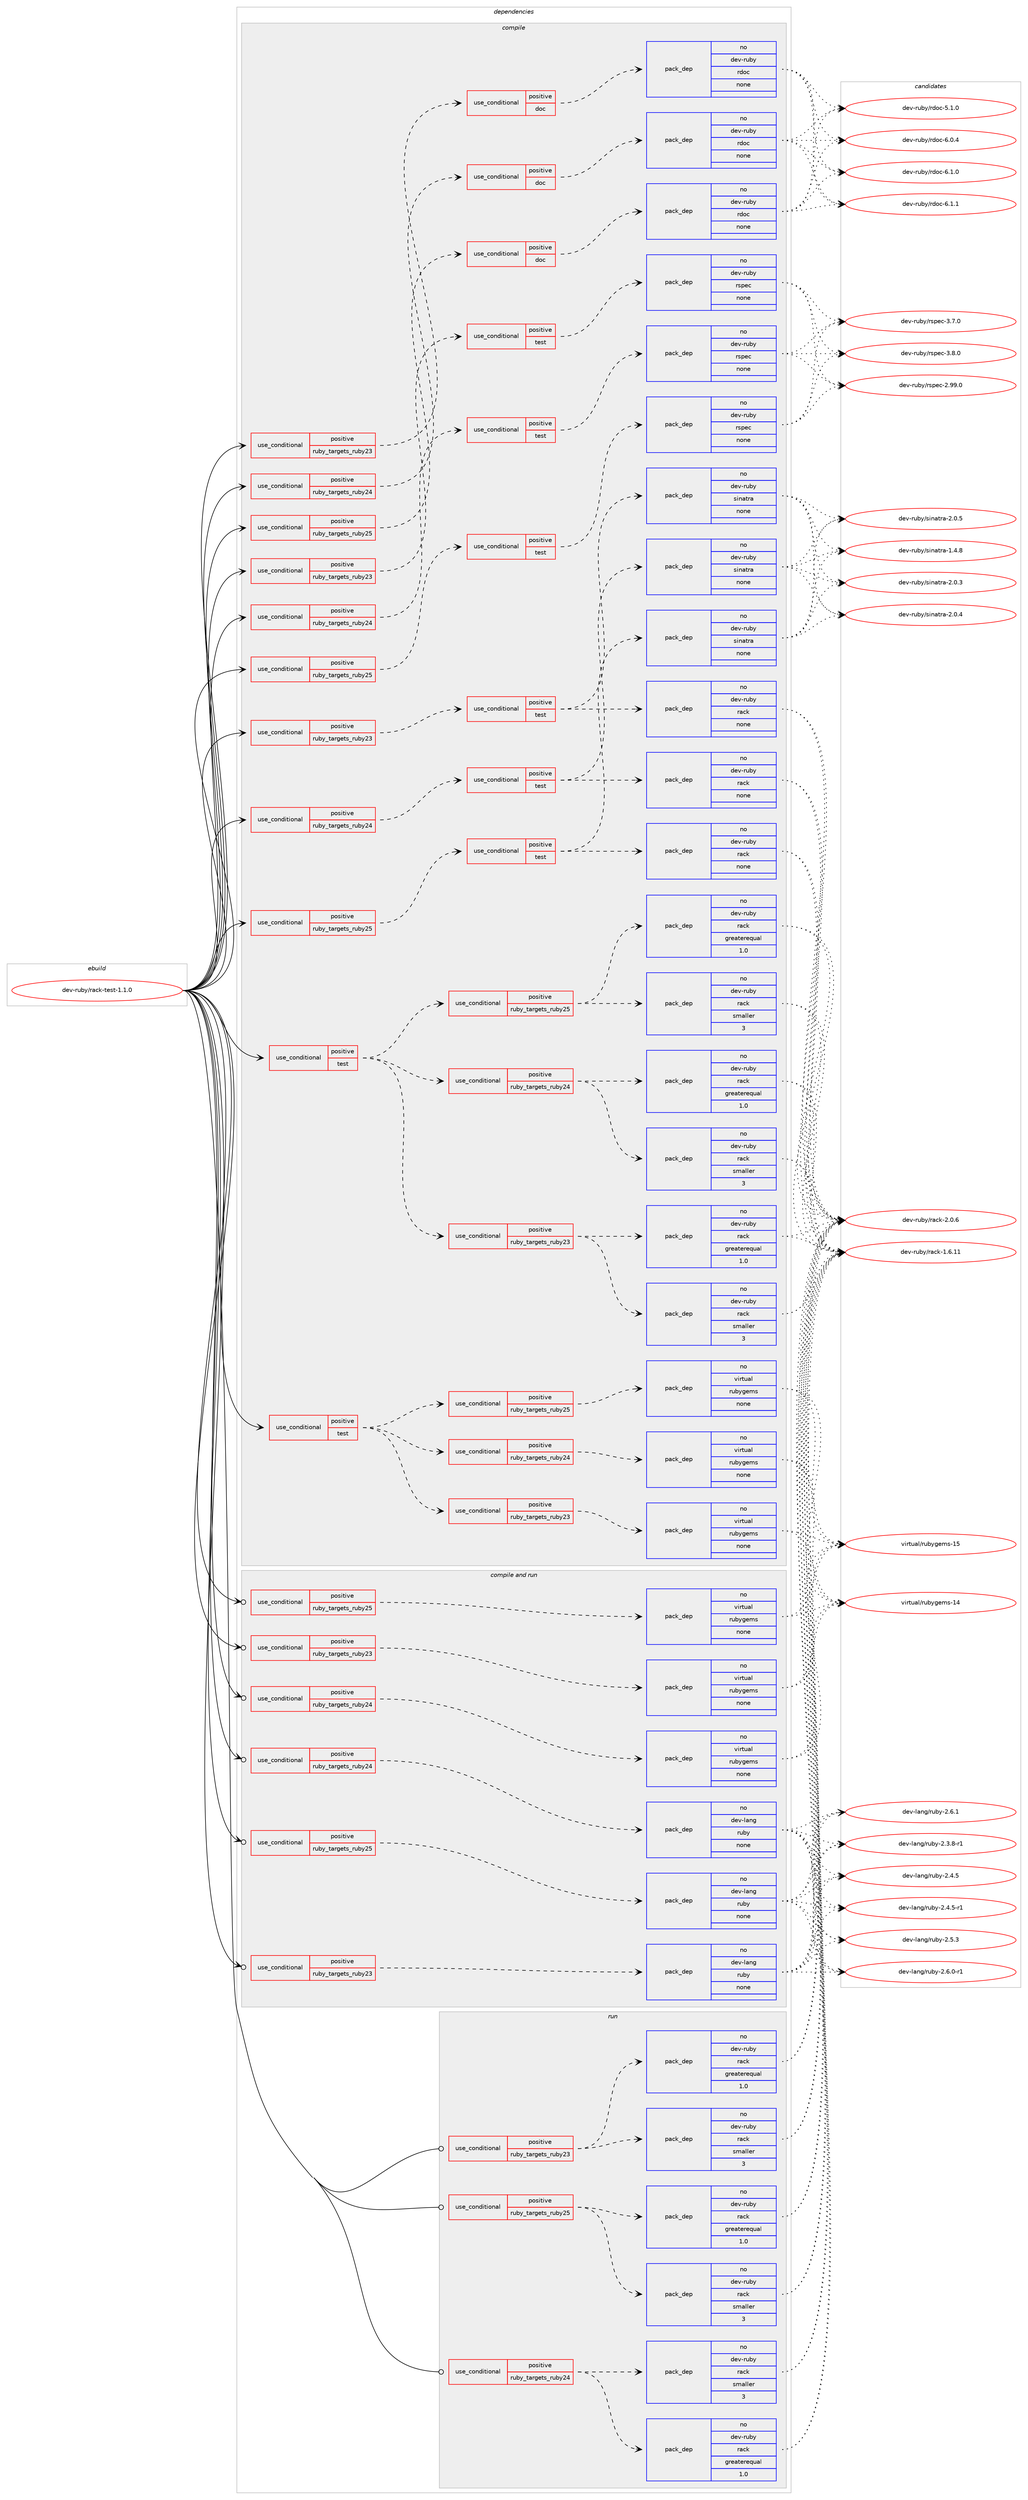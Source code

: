 digraph prolog {

# *************
# Graph options
# *************

newrank=true;
concentrate=true;
compound=true;
graph [rankdir=LR,fontname=Helvetica,fontsize=10,ranksep=1.5];#, ranksep=2.5, nodesep=0.2];
edge  [arrowhead=vee];
node  [fontname=Helvetica,fontsize=10];

# **********
# The ebuild
# **********

subgraph cluster_leftcol {
color=gray;
rank=same;
label=<<i>ebuild</i>>;
id [label="dev-ruby/rack-test-1.1.0", color=red, width=4, href="../dev-ruby/rack-test-1.1.0.svg"];
}

# ****************
# The dependencies
# ****************

subgraph cluster_midcol {
color=gray;
label=<<i>dependencies</i>>;
subgraph cluster_compile {
fillcolor="#eeeeee";
style=filled;
label=<<i>compile</i>>;
subgraph cond410913 {
dependency1514373 [label=<<TABLE BORDER="0" CELLBORDER="1" CELLSPACING="0" CELLPADDING="4"><TR><TD ROWSPAN="3" CELLPADDING="10">use_conditional</TD></TR><TR><TD>positive</TD></TR><TR><TD>ruby_targets_ruby23</TD></TR></TABLE>>, shape=none, color=red];
subgraph cond410914 {
dependency1514374 [label=<<TABLE BORDER="0" CELLBORDER="1" CELLSPACING="0" CELLPADDING="4"><TR><TD ROWSPAN="3" CELLPADDING="10">use_conditional</TD></TR><TR><TD>positive</TD></TR><TR><TD>doc</TD></TR></TABLE>>, shape=none, color=red];
subgraph pack1079954 {
dependency1514375 [label=<<TABLE BORDER="0" CELLBORDER="1" CELLSPACING="0" CELLPADDING="4" WIDTH="220"><TR><TD ROWSPAN="6" CELLPADDING="30">pack_dep</TD></TR><TR><TD WIDTH="110">no</TD></TR><TR><TD>dev-ruby</TD></TR><TR><TD>rdoc</TD></TR><TR><TD>none</TD></TR><TR><TD></TD></TR></TABLE>>, shape=none, color=blue];
}
dependency1514374:e -> dependency1514375:w [weight=20,style="dashed",arrowhead="vee"];
}
dependency1514373:e -> dependency1514374:w [weight=20,style="dashed",arrowhead="vee"];
}
id:e -> dependency1514373:w [weight=20,style="solid",arrowhead="vee"];
subgraph cond410915 {
dependency1514376 [label=<<TABLE BORDER="0" CELLBORDER="1" CELLSPACING="0" CELLPADDING="4"><TR><TD ROWSPAN="3" CELLPADDING="10">use_conditional</TD></TR><TR><TD>positive</TD></TR><TR><TD>ruby_targets_ruby23</TD></TR></TABLE>>, shape=none, color=red];
subgraph cond410916 {
dependency1514377 [label=<<TABLE BORDER="0" CELLBORDER="1" CELLSPACING="0" CELLPADDING="4"><TR><TD ROWSPAN="3" CELLPADDING="10">use_conditional</TD></TR><TR><TD>positive</TD></TR><TR><TD>test</TD></TR></TABLE>>, shape=none, color=red];
subgraph pack1079955 {
dependency1514378 [label=<<TABLE BORDER="0" CELLBORDER="1" CELLSPACING="0" CELLPADDING="4" WIDTH="220"><TR><TD ROWSPAN="6" CELLPADDING="30">pack_dep</TD></TR><TR><TD WIDTH="110">no</TD></TR><TR><TD>dev-ruby</TD></TR><TR><TD>rspec</TD></TR><TR><TD>none</TD></TR><TR><TD></TD></TR></TABLE>>, shape=none, color=blue];
}
dependency1514377:e -> dependency1514378:w [weight=20,style="dashed",arrowhead="vee"];
}
dependency1514376:e -> dependency1514377:w [weight=20,style="dashed",arrowhead="vee"];
}
id:e -> dependency1514376:w [weight=20,style="solid",arrowhead="vee"];
subgraph cond410917 {
dependency1514379 [label=<<TABLE BORDER="0" CELLBORDER="1" CELLSPACING="0" CELLPADDING="4"><TR><TD ROWSPAN="3" CELLPADDING="10">use_conditional</TD></TR><TR><TD>positive</TD></TR><TR><TD>ruby_targets_ruby23</TD></TR></TABLE>>, shape=none, color=red];
subgraph cond410918 {
dependency1514380 [label=<<TABLE BORDER="0" CELLBORDER="1" CELLSPACING="0" CELLPADDING="4"><TR><TD ROWSPAN="3" CELLPADDING="10">use_conditional</TD></TR><TR><TD>positive</TD></TR><TR><TD>test</TD></TR></TABLE>>, shape=none, color=red];
subgraph pack1079956 {
dependency1514381 [label=<<TABLE BORDER="0" CELLBORDER="1" CELLSPACING="0" CELLPADDING="4" WIDTH="220"><TR><TD ROWSPAN="6" CELLPADDING="30">pack_dep</TD></TR><TR><TD WIDTH="110">no</TD></TR><TR><TD>dev-ruby</TD></TR><TR><TD>sinatra</TD></TR><TR><TD>none</TD></TR><TR><TD></TD></TR></TABLE>>, shape=none, color=blue];
}
dependency1514380:e -> dependency1514381:w [weight=20,style="dashed",arrowhead="vee"];
subgraph pack1079957 {
dependency1514382 [label=<<TABLE BORDER="0" CELLBORDER="1" CELLSPACING="0" CELLPADDING="4" WIDTH="220"><TR><TD ROWSPAN="6" CELLPADDING="30">pack_dep</TD></TR><TR><TD WIDTH="110">no</TD></TR><TR><TD>dev-ruby</TD></TR><TR><TD>rack</TD></TR><TR><TD>none</TD></TR><TR><TD></TD></TR></TABLE>>, shape=none, color=blue];
}
dependency1514380:e -> dependency1514382:w [weight=20,style="dashed",arrowhead="vee"];
}
dependency1514379:e -> dependency1514380:w [weight=20,style="dashed",arrowhead="vee"];
}
id:e -> dependency1514379:w [weight=20,style="solid",arrowhead="vee"];
subgraph cond410919 {
dependency1514383 [label=<<TABLE BORDER="0" CELLBORDER="1" CELLSPACING="0" CELLPADDING="4"><TR><TD ROWSPAN="3" CELLPADDING="10">use_conditional</TD></TR><TR><TD>positive</TD></TR><TR><TD>ruby_targets_ruby24</TD></TR></TABLE>>, shape=none, color=red];
subgraph cond410920 {
dependency1514384 [label=<<TABLE BORDER="0" CELLBORDER="1" CELLSPACING="0" CELLPADDING="4"><TR><TD ROWSPAN="3" CELLPADDING="10">use_conditional</TD></TR><TR><TD>positive</TD></TR><TR><TD>doc</TD></TR></TABLE>>, shape=none, color=red];
subgraph pack1079958 {
dependency1514385 [label=<<TABLE BORDER="0" CELLBORDER="1" CELLSPACING="0" CELLPADDING="4" WIDTH="220"><TR><TD ROWSPAN="6" CELLPADDING="30">pack_dep</TD></TR><TR><TD WIDTH="110">no</TD></TR><TR><TD>dev-ruby</TD></TR><TR><TD>rdoc</TD></TR><TR><TD>none</TD></TR><TR><TD></TD></TR></TABLE>>, shape=none, color=blue];
}
dependency1514384:e -> dependency1514385:w [weight=20,style="dashed",arrowhead="vee"];
}
dependency1514383:e -> dependency1514384:w [weight=20,style="dashed",arrowhead="vee"];
}
id:e -> dependency1514383:w [weight=20,style="solid",arrowhead="vee"];
subgraph cond410921 {
dependency1514386 [label=<<TABLE BORDER="0" CELLBORDER="1" CELLSPACING="0" CELLPADDING="4"><TR><TD ROWSPAN="3" CELLPADDING="10">use_conditional</TD></TR><TR><TD>positive</TD></TR><TR><TD>ruby_targets_ruby24</TD></TR></TABLE>>, shape=none, color=red];
subgraph cond410922 {
dependency1514387 [label=<<TABLE BORDER="0" CELLBORDER="1" CELLSPACING="0" CELLPADDING="4"><TR><TD ROWSPAN="3" CELLPADDING="10">use_conditional</TD></TR><TR><TD>positive</TD></TR><TR><TD>test</TD></TR></TABLE>>, shape=none, color=red];
subgraph pack1079959 {
dependency1514388 [label=<<TABLE BORDER="0" CELLBORDER="1" CELLSPACING="0" CELLPADDING="4" WIDTH="220"><TR><TD ROWSPAN="6" CELLPADDING="30">pack_dep</TD></TR><TR><TD WIDTH="110">no</TD></TR><TR><TD>dev-ruby</TD></TR><TR><TD>rspec</TD></TR><TR><TD>none</TD></TR><TR><TD></TD></TR></TABLE>>, shape=none, color=blue];
}
dependency1514387:e -> dependency1514388:w [weight=20,style="dashed",arrowhead="vee"];
}
dependency1514386:e -> dependency1514387:w [weight=20,style="dashed",arrowhead="vee"];
}
id:e -> dependency1514386:w [weight=20,style="solid",arrowhead="vee"];
subgraph cond410923 {
dependency1514389 [label=<<TABLE BORDER="0" CELLBORDER="1" CELLSPACING="0" CELLPADDING="4"><TR><TD ROWSPAN="3" CELLPADDING="10">use_conditional</TD></TR><TR><TD>positive</TD></TR><TR><TD>ruby_targets_ruby24</TD></TR></TABLE>>, shape=none, color=red];
subgraph cond410924 {
dependency1514390 [label=<<TABLE BORDER="0" CELLBORDER="1" CELLSPACING="0" CELLPADDING="4"><TR><TD ROWSPAN="3" CELLPADDING="10">use_conditional</TD></TR><TR><TD>positive</TD></TR><TR><TD>test</TD></TR></TABLE>>, shape=none, color=red];
subgraph pack1079960 {
dependency1514391 [label=<<TABLE BORDER="0" CELLBORDER="1" CELLSPACING="0" CELLPADDING="4" WIDTH="220"><TR><TD ROWSPAN="6" CELLPADDING="30">pack_dep</TD></TR><TR><TD WIDTH="110">no</TD></TR><TR><TD>dev-ruby</TD></TR><TR><TD>sinatra</TD></TR><TR><TD>none</TD></TR><TR><TD></TD></TR></TABLE>>, shape=none, color=blue];
}
dependency1514390:e -> dependency1514391:w [weight=20,style="dashed",arrowhead="vee"];
subgraph pack1079961 {
dependency1514392 [label=<<TABLE BORDER="0" CELLBORDER="1" CELLSPACING="0" CELLPADDING="4" WIDTH="220"><TR><TD ROWSPAN="6" CELLPADDING="30">pack_dep</TD></TR><TR><TD WIDTH="110">no</TD></TR><TR><TD>dev-ruby</TD></TR><TR><TD>rack</TD></TR><TR><TD>none</TD></TR><TR><TD></TD></TR></TABLE>>, shape=none, color=blue];
}
dependency1514390:e -> dependency1514392:w [weight=20,style="dashed",arrowhead="vee"];
}
dependency1514389:e -> dependency1514390:w [weight=20,style="dashed",arrowhead="vee"];
}
id:e -> dependency1514389:w [weight=20,style="solid",arrowhead="vee"];
subgraph cond410925 {
dependency1514393 [label=<<TABLE BORDER="0" CELLBORDER="1" CELLSPACING="0" CELLPADDING="4"><TR><TD ROWSPAN="3" CELLPADDING="10">use_conditional</TD></TR><TR><TD>positive</TD></TR><TR><TD>ruby_targets_ruby25</TD></TR></TABLE>>, shape=none, color=red];
subgraph cond410926 {
dependency1514394 [label=<<TABLE BORDER="0" CELLBORDER="1" CELLSPACING="0" CELLPADDING="4"><TR><TD ROWSPAN="3" CELLPADDING="10">use_conditional</TD></TR><TR><TD>positive</TD></TR><TR><TD>doc</TD></TR></TABLE>>, shape=none, color=red];
subgraph pack1079962 {
dependency1514395 [label=<<TABLE BORDER="0" CELLBORDER="1" CELLSPACING="0" CELLPADDING="4" WIDTH="220"><TR><TD ROWSPAN="6" CELLPADDING="30">pack_dep</TD></TR><TR><TD WIDTH="110">no</TD></TR><TR><TD>dev-ruby</TD></TR><TR><TD>rdoc</TD></TR><TR><TD>none</TD></TR><TR><TD></TD></TR></TABLE>>, shape=none, color=blue];
}
dependency1514394:e -> dependency1514395:w [weight=20,style="dashed",arrowhead="vee"];
}
dependency1514393:e -> dependency1514394:w [weight=20,style="dashed",arrowhead="vee"];
}
id:e -> dependency1514393:w [weight=20,style="solid",arrowhead="vee"];
subgraph cond410927 {
dependency1514396 [label=<<TABLE BORDER="0" CELLBORDER="1" CELLSPACING="0" CELLPADDING="4"><TR><TD ROWSPAN="3" CELLPADDING="10">use_conditional</TD></TR><TR><TD>positive</TD></TR><TR><TD>ruby_targets_ruby25</TD></TR></TABLE>>, shape=none, color=red];
subgraph cond410928 {
dependency1514397 [label=<<TABLE BORDER="0" CELLBORDER="1" CELLSPACING="0" CELLPADDING="4"><TR><TD ROWSPAN="3" CELLPADDING="10">use_conditional</TD></TR><TR><TD>positive</TD></TR><TR><TD>test</TD></TR></TABLE>>, shape=none, color=red];
subgraph pack1079963 {
dependency1514398 [label=<<TABLE BORDER="0" CELLBORDER="1" CELLSPACING="0" CELLPADDING="4" WIDTH="220"><TR><TD ROWSPAN="6" CELLPADDING="30">pack_dep</TD></TR><TR><TD WIDTH="110">no</TD></TR><TR><TD>dev-ruby</TD></TR><TR><TD>rspec</TD></TR><TR><TD>none</TD></TR><TR><TD></TD></TR></TABLE>>, shape=none, color=blue];
}
dependency1514397:e -> dependency1514398:w [weight=20,style="dashed",arrowhead="vee"];
}
dependency1514396:e -> dependency1514397:w [weight=20,style="dashed",arrowhead="vee"];
}
id:e -> dependency1514396:w [weight=20,style="solid",arrowhead="vee"];
subgraph cond410929 {
dependency1514399 [label=<<TABLE BORDER="0" CELLBORDER="1" CELLSPACING="0" CELLPADDING="4"><TR><TD ROWSPAN="3" CELLPADDING="10">use_conditional</TD></TR><TR><TD>positive</TD></TR><TR><TD>ruby_targets_ruby25</TD></TR></TABLE>>, shape=none, color=red];
subgraph cond410930 {
dependency1514400 [label=<<TABLE BORDER="0" CELLBORDER="1" CELLSPACING="0" CELLPADDING="4"><TR><TD ROWSPAN="3" CELLPADDING="10">use_conditional</TD></TR><TR><TD>positive</TD></TR><TR><TD>test</TD></TR></TABLE>>, shape=none, color=red];
subgraph pack1079964 {
dependency1514401 [label=<<TABLE BORDER="0" CELLBORDER="1" CELLSPACING="0" CELLPADDING="4" WIDTH="220"><TR><TD ROWSPAN="6" CELLPADDING="30">pack_dep</TD></TR><TR><TD WIDTH="110">no</TD></TR><TR><TD>dev-ruby</TD></TR><TR><TD>sinatra</TD></TR><TR><TD>none</TD></TR><TR><TD></TD></TR></TABLE>>, shape=none, color=blue];
}
dependency1514400:e -> dependency1514401:w [weight=20,style="dashed",arrowhead="vee"];
subgraph pack1079965 {
dependency1514402 [label=<<TABLE BORDER="0" CELLBORDER="1" CELLSPACING="0" CELLPADDING="4" WIDTH="220"><TR><TD ROWSPAN="6" CELLPADDING="30">pack_dep</TD></TR><TR><TD WIDTH="110">no</TD></TR><TR><TD>dev-ruby</TD></TR><TR><TD>rack</TD></TR><TR><TD>none</TD></TR><TR><TD></TD></TR></TABLE>>, shape=none, color=blue];
}
dependency1514400:e -> dependency1514402:w [weight=20,style="dashed",arrowhead="vee"];
}
dependency1514399:e -> dependency1514400:w [weight=20,style="dashed",arrowhead="vee"];
}
id:e -> dependency1514399:w [weight=20,style="solid",arrowhead="vee"];
subgraph cond410931 {
dependency1514403 [label=<<TABLE BORDER="0" CELLBORDER="1" CELLSPACING="0" CELLPADDING="4"><TR><TD ROWSPAN="3" CELLPADDING="10">use_conditional</TD></TR><TR><TD>positive</TD></TR><TR><TD>test</TD></TR></TABLE>>, shape=none, color=red];
subgraph cond410932 {
dependency1514404 [label=<<TABLE BORDER="0" CELLBORDER="1" CELLSPACING="0" CELLPADDING="4"><TR><TD ROWSPAN="3" CELLPADDING="10">use_conditional</TD></TR><TR><TD>positive</TD></TR><TR><TD>ruby_targets_ruby23</TD></TR></TABLE>>, shape=none, color=red];
subgraph pack1079966 {
dependency1514405 [label=<<TABLE BORDER="0" CELLBORDER="1" CELLSPACING="0" CELLPADDING="4" WIDTH="220"><TR><TD ROWSPAN="6" CELLPADDING="30">pack_dep</TD></TR><TR><TD WIDTH="110">no</TD></TR><TR><TD>dev-ruby</TD></TR><TR><TD>rack</TD></TR><TR><TD>greaterequal</TD></TR><TR><TD>1.0</TD></TR></TABLE>>, shape=none, color=blue];
}
dependency1514404:e -> dependency1514405:w [weight=20,style="dashed",arrowhead="vee"];
subgraph pack1079967 {
dependency1514406 [label=<<TABLE BORDER="0" CELLBORDER="1" CELLSPACING="0" CELLPADDING="4" WIDTH="220"><TR><TD ROWSPAN="6" CELLPADDING="30">pack_dep</TD></TR><TR><TD WIDTH="110">no</TD></TR><TR><TD>dev-ruby</TD></TR><TR><TD>rack</TD></TR><TR><TD>smaller</TD></TR><TR><TD>3</TD></TR></TABLE>>, shape=none, color=blue];
}
dependency1514404:e -> dependency1514406:w [weight=20,style="dashed",arrowhead="vee"];
}
dependency1514403:e -> dependency1514404:w [weight=20,style="dashed",arrowhead="vee"];
subgraph cond410933 {
dependency1514407 [label=<<TABLE BORDER="0" CELLBORDER="1" CELLSPACING="0" CELLPADDING="4"><TR><TD ROWSPAN="3" CELLPADDING="10">use_conditional</TD></TR><TR><TD>positive</TD></TR><TR><TD>ruby_targets_ruby24</TD></TR></TABLE>>, shape=none, color=red];
subgraph pack1079968 {
dependency1514408 [label=<<TABLE BORDER="0" CELLBORDER="1" CELLSPACING="0" CELLPADDING="4" WIDTH="220"><TR><TD ROWSPAN="6" CELLPADDING="30">pack_dep</TD></TR><TR><TD WIDTH="110">no</TD></TR><TR><TD>dev-ruby</TD></TR><TR><TD>rack</TD></TR><TR><TD>greaterequal</TD></TR><TR><TD>1.0</TD></TR></TABLE>>, shape=none, color=blue];
}
dependency1514407:e -> dependency1514408:w [weight=20,style="dashed",arrowhead="vee"];
subgraph pack1079969 {
dependency1514409 [label=<<TABLE BORDER="0" CELLBORDER="1" CELLSPACING="0" CELLPADDING="4" WIDTH="220"><TR><TD ROWSPAN="6" CELLPADDING="30">pack_dep</TD></TR><TR><TD WIDTH="110">no</TD></TR><TR><TD>dev-ruby</TD></TR><TR><TD>rack</TD></TR><TR><TD>smaller</TD></TR><TR><TD>3</TD></TR></TABLE>>, shape=none, color=blue];
}
dependency1514407:e -> dependency1514409:w [weight=20,style="dashed",arrowhead="vee"];
}
dependency1514403:e -> dependency1514407:w [weight=20,style="dashed",arrowhead="vee"];
subgraph cond410934 {
dependency1514410 [label=<<TABLE BORDER="0" CELLBORDER="1" CELLSPACING="0" CELLPADDING="4"><TR><TD ROWSPAN="3" CELLPADDING="10">use_conditional</TD></TR><TR><TD>positive</TD></TR><TR><TD>ruby_targets_ruby25</TD></TR></TABLE>>, shape=none, color=red];
subgraph pack1079970 {
dependency1514411 [label=<<TABLE BORDER="0" CELLBORDER="1" CELLSPACING="0" CELLPADDING="4" WIDTH="220"><TR><TD ROWSPAN="6" CELLPADDING="30">pack_dep</TD></TR><TR><TD WIDTH="110">no</TD></TR><TR><TD>dev-ruby</TD></TR><TR><TD>rack</TD></TR><TR><TD>greaterequal</TD></TR><TR><TD>1.0</TD></TR></TABLE>>, shape=none, color=blue];
}
dependency1514410:e -> dependency1514411:w [weight=20,style="dashed",arrowhead="vee"];
subgraph pack1079971 {
dependency1514412 [label=<<TABLE BORDER="0" CELLBORDER="1" CELLSPACING="0" CELLPADDING="4" WIDTH="220"><TR><TD ROWSPAN="6" CELLPADDING="30">pack_dep</TD></TR><TR><TD WIDTH="110">no</TD></TR><TR><TD>dev-ruby</TD></TR><TR><TD>rack</TD></TR><TR><TD>smaller</TD></TR><TR><TD>3</TD></TR></TABLE>>, shape=none, color=blue];
}
dependency1514410:e -> dependency1514412:w [weight=20,style="dashed",arrowhead="vee"];
}
dependency1514403:e -> dependency1514410:w [weight=20,style="dashed",arrowhead="vee"];
}
id:e -> dependency1514403:w [weight=20,style="solid",arrowhead="vee"];
subgraph cond410935 {
dependency1514413 [label=<<TABLE BORDER="0" CELLBORDER="1" CELLSPACING="0" CELLPADDING="4"><TR><TD ROWSPAN="3" CELLPADDING="10">use_conditional</TD></TR><TR><TD>positive</TD></TR><TR><TD>test</TD></TR></TABLE>>, shape=none, color=red];
subgraph cond410936 {
dependency1514414 [label=<<TABLE BORDER="0" CELLBORDER="1" CELLSPACING="0" CELLPADDING="4"><TR><TD ROWSPAN="3" CELLPADDING="10">use_conditional</TD></TR><TR><TD>positive</TD></TR><TR><TD>ruby_targets_ruby23</TD></TR></TABLE>>, shape=none, color=red];
subgraph pack1079972 {
dependency1514415 [label=<<TABLE BORDER="0" CELLBORDER="1" CELLSPACING="0" CELLPADDING="4" WIDTH="220"><TR><TD ROWSPAN="6" CELLPADDING="30">pack_dep</TD></TR><TR><TD WIDTH="110">no</TD></TR><TR><TD>virtual</TD></TR><TR><TD>rubygems</TD></TR><TR><TD>none</TD></TR><TR><TD></TD></TR></TABLE>>, shape=none, color=blue];
}
dependency1514414:e -> dependency1514415:w [weight=20,style="dashed",arrowhead="vee"];
}
dependency1514413:e -> dependency1514414:w [weight=20,style="dashed",arrowhead="vee"];
subgraph cond410937 {
dependency1514416 [label=<<TABLE BORDER="0" CELLBORDER="1" CELLSPACING="0" CELLPADDING="4"><TR><TD ROWSPAN="3" CELLPADDING="10">use_conditional</TD></TR><TR><TD>positive</TD></TR><TR><TD>ruby_targets_ruby24</TD></TR></TABLE>>, shape=none, color=red];
subgraph pack1079973 {
dependency1514417 [label=<<TABLE BORDER="0" CELLBORDER="1" CELLSPACING="0" CELLPADDING="4" WIDTH="220"><TR><TD ROWSPAN="6" CELLPADDING="30">pack_dep</TD></TR><TR><TD WIDTH="110">no</TD></TR><TR><TD>virtual</TD></TR><TR><TD>rubygems</TD></TR><TR><TD>none</TD></TR><TR><TD></TD></TR></TABLE>>, shape=none, color=blue];
}
dependency1514416:e -> dependency1514417:w [weight=20,style="dashed",arrowhead="vee"];
}
dependency1514413:e -> dependency1514416:w [weight=20,style="dashed",arrowhead="vee"];
subgraph cond410938 {
dependency1514418 [label=<<TABLE BORDER="0" CELLBORDER="1" CELLSPACING="0" CELLPADDING="4"><TR><TD ROWSPAN="3" CELLPADDING="10">use_conditional</TD></TR><TR><TD>positive</TD></TR><TR><TD>ruby_targets_ruby25</TD></TR></TABLE>>, shape=none, color=red];
subgraph pack1079974 {
dependency1514419 [label=<<TABLE BORDER="0" CELLBORDER="1" CELLSPACING="0" CELLPADDING="4" WIDTH="220"><TR><TD ROWSPAN="6" CELLPADDING="30">pack_dep</TD></TR><TR><TD WIDTH="110">no</TD></TR><TR><TD>virtual</TD></TR><TR><TD>rubygems</TD></TR><TR><TD>none</TD></TR><TR><TD></TD></TR></TABLE>>, shape=none, color=blue];
}
dependency1514418:e -> dependency1514419:w [weight=20,style="dashed",arrowhead="vee"];
}
dependency1514413:e -> dependency1514418:w [weight=20,style="dashed",arrowhead="vee"];
}
id:e -> dependency1514413:w [weight=20,style="solid",arrowhead="vee"];
}
subgraph cluster_compileandrun {
fillcolor="#eeeeee";
style=filled;
label=<<i>compile and run</i>>;
subgraph cond410939 {
dependency1514420 [label=<<TABLE BORDER="0" CELLBORDER="1" CELLSPACING="0" CELLPADDING="4"><TR><TD ROWSPAN="3" CELLPADDING="10">use_conditional</TD></TR><TR><TD>positive</TD></TR><TR><TD>ruby_targets_ruby23</TD></TR></TABLE>>, shape=none, color=red];
subgraph pack1079975 {
dependency1514421 [label=<<TABLE BORDER="0" CELLBORDER="1" CELLSPACING="0" CELLPADDING="4" WIDTH="220"><TR><TD ROWSPAN="6" CELLPADDING="30">pack_dep</TD></TR><TR><TD WIDTH="110">no</TD></TR><TR><TD>dev-lang</TD></TR><TR><TD>ruby</TD></TR><TR><TD>none</TD></TR><TR><TD></TD></TR></TABLE>>, shape=none, color=blue];
}
dependency1514420:e -> dependency1514421:w [weight=20,style="dashed",arrowhead="vee"];
}
id:e -> dependency1514420:w [weight=20,style="solid",arrowhead="odotvee"];
subgraph cond410940 {
dependency1514422 [label=<<TABLE BORDER="0" CELLBORDER="1" CELLSPACING="0" CELLPADDING="4"><TR><TD ROWSPAN="3" CELLPADDING="10">use_conditional</TD></TR><TR><TD>positive</TD></TR><TR><TD>ruby_targets_ruby23</TD></TR></TABLE>>, shape=none, color=red];
subgraph pack1079976 {
dependency1514423 [label=<<TABLE BORDER="0" CELLBORDER="1" CELLSPACING="0" CELLPADDING="4" WIDTH="220"><TR><TD ROWSPAN="6" CELLPADDING="30">pack_dep</TD></TR><TR><TD WIDTH="110">no</TD></TR><TR><TD>virtual</TD></TR><TR><TD>rubygems</TD></TR><TR><TD>none</TD></TR><TR><TD></TD></TR></TABLE>>, shape=none, color=blue];
}
dependency1514422:e -> dependency1514423:w [weight=20,style="dashed",arrowhead="vee"];
}
id:e -> dependency1514422:w [weight=20,style="solid",arrowhead="odotvee"];
subgraph cond410941 {
dependency1514424 [label=<<TABLE BORDER="0" CELLBORDER="1" CELLSPACING="0" CELLPADDING="4"><TR><TD ROWSPAN="3" CELLPADDING="10">use_conditional</TD></TR><TR><TD>positive</TD></TR><TR><TD>ruby_targets_ruby24</TD></TR></TABLE>>, shape=none, color=red];
subgraph pack1079977 {
dependency1514425 [label=<<TABLE BORDER="0" CELLBORDER="1" CELLSPACING="0" CELLPADDING="4" WIDTH="220"><TR><TD ROWSPAN="6" CELLPADDING="30">pack_dep</TD></TR><TR><TD WIDTH="110">no</TD></TR><TR><TD>dev-lang</TD></TR><TR><TD>ruby</TD></TR><TR><TD>none</TD></TR><TR><TD></TD></TR></TABLE>>, shape=none, color=blue];
}
dependency1514424:e -> dependency1514425:w [weight=20,style="dashed",arrowhead="vee"];
}
id:e -> dependency1514424:w [weight=20,style="solid",arrowhead="odotvee"];
subgraph cond410942 {
dependency1514426 [label=<<TABLE BORDER="0" CELLBORDER="1" CELLSPACING="0" CELLPADDING="4"><TR><TD ROWSPAN="3" CELLPADDING="10">use_conditional</TD></TR><TR><TD>positive</TD></TR><TR><TD>ruby_targets_ruby24</TD></TR></TABLE>>, shape=none, color=red];
subgraph pack1079978 {
dependency1514427 [label=<<TABLE BORDER="0" CELLBORDER="1" CELLSPACING="0" CELLPADDING="4" WIDTH="220"><TR><TD ROWSPAN="6" CELLPADDING="30">pack_dep</TD></TR><TR><TD WIDTH="110">no</TD></TR><TR><TD>virtual</TD></TR><TR><TD>rubygems</TD></TR><TR><TD>none</TD></TR><TR><TD></TD></TR></TABLE>>, shape=none, color=blue];
}
dependency1514426:e -> dependency1514427:w [weight=20,style="dashed",arrowhead="vee"];
}
id:e -> dependency1514426:w [weight=20,style="solid",arrowhead="odotvee"];
subgraph cond410943 {
dependency1514428 [label=<<TABLE BORDER="0" CELLBORDER="1" CELLSPACING="0" CELLPADDING="4"><TR><TD ROWSPAN="3" CELLPADDING="10">use_conditional</TD></TR><TR><TD>positive</TD></TR><TR><TD>ruby_targets_ruby25</TD></TR></TABLE>>, shape=none, color=red];
subgraph pack1079979 {
dependency1514429 [label=<<TABLE BORDER="0" CELLBORDER="1" CELLSPACING="0" CELLPADDING="4" WIDTH="220"><TR><TD ROWSPAN="6" CELLPADDING="30">pack_dep</TD></TR><TR><TD WIDTH="110">no</TD></TR><TR><TD>dev-lang</TD></TR><TR><TD>ruby</TD></TR><TR><TD>none</TD></TR><TR><TD></TD></TR></TABLE>>, shape=none, color=blue];
}
dependency1514428:e -> dependency1514429:w [weight=20,style="dashed",arrowhead="vee"];
}
id:e -> dependency1514428:w [weight=20,style="solid",arrowhead="odotvee"];
subgraph cond410944 {
dependency1514430 [label=<<TABLE BORDER="0" CELLBORDER="1" CELLSPACING="0" CELLPADDING="4"><TR><TD ROWSPAN="3" CELLPADDING="10">use_conditional</TD></TR><TR><TD>positive</TD></TR><TR><TD>ruby_targets_ruby25</TD></TR></TABLE>>, shape=none, color=red];
subgraph pack1079980 {
dependency1514431 [label=<<TABLE BORDER="0" CELLBORDER="1" CELLSPACING="0" CELLPADDING="4" WIDTH="220"><TR><TD ROWSPAN="6" CELLPADDING="30">pack_dep</TD></TR><TR><TD WIDTH="110">no</TD></TR><TR><TD>virtual</TD></TR><TR><TD>rubygems</TD></TR><TR><TD>none</TD></TR><TR><TD></TD></TR></TABLE>>, shape=none, color=blue];
}
dependency1514430:e -> dependency1514431:w [weight=20,style="dashed",arrowhead="vee"];
}
id:e -> dependency1514430:w [weight=20,style="solid",arrowhead="odotvee"];
}
subgraph cluster_run {
fillcolor="#eeeeee";
style=filled;
label=<<i>run</i>>;
subgraph cond410945 {
dependency1514432 [label=<<TABLE BORDER="0" CELLBORDER="1" CELLSPACING="0" CELLPADDING="4"><TR><TD ROWSPAN="3" CELLPADDING="10">use_conditional</TD></TR><TR><TD>positive</TD></TR><TR><TD>ruby_targets_ruby23</TD></TR></TABLE>>, shape=none, color=red];
subgraph pack1079981 {
dependency1514433 [label=<<TABLE BORDER="0" CELLBORDER="1" CELLSPACING="0" CELLPADDING="4" WIDTH="220"><TR><TD ROWSPAN="6" CELLPADDING="30">pack_dep</TD></TR><TR><TD WIDTH="110">no</TD></TR><TR><TD>dev-ruby</TD></TR><TR><TD>rack</TD></TR><TR><TD>greaterequal</TD></TR><TR><TD>1.0</TD></TR></TABLE>>, shape=none, color=blue];
}
dependency1514432:e -> dependency1514433:w [weight=20,style="dashed",arrowhead="vee"];
subgraph pack1079982 {
dependency1514434 [label=<<TABLE BORDER="0" CELLBORDER="1" CELLSPACING="0" CELLPADDING="4" WIDTH="220"><TR><TD ROWSPAN="6" CELLPADDING="30">pack_dep</TD></TR><TR><TD WIDTH="110">no</TD></TR><TR><TD>dev-ruby</TD></TR><TR><TD>rack</TD></TR><TR><TD>smaller</TD></TR><TR><TD>3</TD></TR></TABLE>>, shape=none, color=blue];
}
dependency1514432:e -> dependency1514434:w [weight=20,style="dashed",arrowhead="vee"];
}
id:e -> dependency1514432:w [weight=20,style="solid",arrowhead="odot"];
subgraph cond410946 {
dependency1514435 [label=<<TABLE BORDER="0" CELLBORDER="1" CELLSPACING="0" CELLPADDING="4"><TR><TD ROWSPAN="3" CELLPADDING="10">use_conditional</TD></TR><TR><TD>positive</TD></TR><TR><TD>ruby_targets_ruby24</TD></TR></TABLE>>, shape=none, color=red];
subgraph pack1079983 {
dependency1514436 [label=<<TABLE BORDER="0" CELLBORDER="1" CELLSPACING="0" CELLPADDING="4" WIDTH="220"><TR><TD ROWSPAN="6" CELLPADDING="30">pack_dep</TD></TR><TR><TD WIDTH="110">no</TD></TR><TR><TD>dev-ruby</TD></TR><TR><TD>rack</TD></TR><TR><TD>greaterequal</TD></TR><TR><TD>1.0</TD></TR></TABLE>>, shape=none, color=blue];
}
dependency1514435:e -> dependency1514436:w [weight=20,style="dashed",arrowhead="vee"];
subgraph pack1079984 {
dependency1514437 [label=<<TABLE BORDER="0" CELLBORDER="1" CELLSPACING="0" CELLPADDING="4" WIDTH="220"><TR><TD ROWSPAN="6" CELLPADDING="30">pack_dep</TD></TR><TR><TD WIDTH="110">no</TD></TR><TR><TD>dev-ruby</TD></TR><TR><TD>rack</TD></TR><TR><TD>smaller</TD></TR><TR><TD>3</TD></TR></TABLE>>, shape=none, color=blue];
}
dependency1514435:e -> dependency1514437:w [weight=20,style="dashed",arrowhead="vee"];
}
id:e -> dependency1514435:w [weight=20,style="solid",arrowhead="odot"];
subgraph cond410947 {
dependency1514438 [label=<<TABLE BORDER="0" CELLBORDER="1" CELLSPACING="0" CELLPADDING="4"><TR><TD ROWSPAN="3" CELLPADDING="10">use_conditional</TD></TR><TR><TD>positive</TD></TR><TR><TD>ruby_targets_ruby25</TD></TR></TABLE>>, shape=none, color=red];
subgraph pack1079985 {
dependency1514439 [label=<<TABLE BORDER="0" CELLBORDER="1" CELLSPACING="0" CELLPADDING="4" WIDTH="220"><TR><TD ROWSPAN="6" CELLPADDING="30">pack_dep</TD></TR><TR><TD WIDTH="110">no</TD></TR><TR><TD>dev-ruby</TD></TR><TR><TD>rack</TD></TR><TR><TD>greaterequal</TD></TR><TR><TD>1.0</TD></TR></TABLE>>, shape=none, color=blue];
}
dependency1514438:e -> dependency1514439:w [weight=20,style="dashed",arrowhead="vee"];
subgraph pack1079986 {
dependency1514440 [label=<<TABLE BORDER="0" CELLBORDER="1" CELLSPACING="0" CELLPADDING="4" WIDTH="220"><TR><TD ROWSPAN="6" CELLPADDING="30">pack_dep</TD></TR><TR><TD WIDTH="110">no</TD></TR><TR><TD>dev-ruby</TD></TR><TR><TD>rack</TD></TR><TR><TD>smaller</TD></TR><TR><TD>3</TD></TR></TABLE>>, shape=none, color=blue];
}
dependency1514438:e -> dependency1514440:w [weight=20,style="dashed",arrowhead="vee"];
}
id:e -> dependency1514438:w [weight=20,style="solid",arrowhead="odot"];
}
}

# **************
# The candidates
# **************

subgraph cluster_choices {
rank=same;
color=gray;
label=<<i>candidates</i>>;

subgraph choice1079954 {
color=black;
nodesep=1;
choice10010111845114117981214711410011199455346494648 [label="dev-ruby/rdoc-5.1.0", color=red, width=4,href="../dev-ruby/rdoc-5.1.0.svg"];
choice10010111845114117981214711410011199455446484652 [label="dev-ruby/rdoc-6.0.4", color=red, width=4,href="../dev-ruby/rdoc-6.0.4.svg"];
choice10010111845114117981214711410011199455446494648 [label="dev-ruby/rdoc-6.1.0", color=red, width=4,href="../dev-ruby/rdoc-6.1.0.svg"];
choice10010111845114117981214711410011199455446494649 [label="dev-ruby/rdoc-6.1.1", color=red, width=4,href="../dev-ruby/rdoc-6.1.1.svg"];
dependency1514375:e -> choice10010111845114117981214711410011199455346494648:w [style=dotted,weight="100"];
dependency1514375:e -> choice10010111845114117981214711410011199455446484652:w [style=dotted,weight="100"];
dependency1514375:e -> choice10010111845114117981214711410011199455446494648:w [style=dotted,weight="100"];
dependency1514375:e -> choice10010111845114117981214711410011199455446494649:w [style=dotted,weight="100"];
}
subgraph choice1079955 {
color=black;
nodesep=1;
choice1001011184511411798121471141151121019945504657574648 [label="dev-ruby/rspec-2.99.0", color=red, width=4,href="../dev-ruby/rspec-2.99.0.svg"];
choice10010111845114117981214711411511210199455146554648 [label="dev-ruby/rspec-3.7.0", color=red, width=4,href="../dev-ruby/rspec-3.7.0.svg"];
choice10010111845114117981214711411511210199455146564648 [label="dev-ruby/rspec-3.8.0", color=red, width=4,href="../dev-ruby/rspec-3.8.0.svg"];
dependency1514378:e -> choice1001011184511411798121471141151121019945504657574648:w [style=dotted,weight="100"];
dependency1514378:e -> choice10010111845114117981214711411511210199455146554648:w [style=dotted,weight="100"];
dependency1514378:e -> choice10010111845114117981214711411511210199455146564648:w [style=dotted,weight="100"];
}
subgraph choice1079956 {
color=black;
nodesep=1;
choice1001011184511411798121471151051109711611497454946524656 [label="dev-ruby/sinatra-1.4.8", color=red, width=4,href="../dev-ruby/sinatra-1.4.8.svg"];
choice1001011184511411798121471151051109711611497455046484651 [label="dev-ruby/sinatra-2.0.3", color=red, width=4,href="../dev-ruby/sinatra-2.0.3.svg"];
choice1001011184511411798121471151051109711611497455046484652 [label="dev-ruby/sinatra-2.0.4", color=red, width=4,href="../dev-ruby/sinatra-2.0.4.svg"];
choice1001011184511411798121471151051109711611497455046484653 [label="dev-ruby/sinatra-2.0.5", color=red, width=4,href="../dev-ruby/sinatra-2.0.5.svg"];
dependency1514381:e -> choice1001011184511411798121471151051109711611497454946524656:w [style=dotted,weight="100"];
dependency1514381:e -> choice1001011184511411798121471151051109711611497455046484651:w [style=dotted,weight="100"];
dependency1514381:e -> choice1001011184511411798121471151051109711611497455046484652:w [style=dotted,weight="100"];
dependency1514381:e -> choice1001011184511411798121471151051109711611497455046484653:w [style=dotted,weight="100"];
}
subgraph choice1079957 {
color=black;
nodesep=1;
choice100101118451141179812147114979910745494654464949 [label="dev-ruby/rack-1.6.11", color=red, width=4,href="../dev-ruby/rack-1.6.11.svg"];
choice1001011184511411798121471149799107455046484654 [label="dev-ruby/rack-2.0.6", color=red, width=4,href="../dev-ruby/rack-2.0.6.svg"];
dependency1514382:e -> choice100101118451141179812147114979910745494654464949:w [style=dotted,weight="100"];
dependency1514382:e -> choice1001011184511411798121471149799107455046484654:w [style=dotted,weight="100"];
}
subgraph choice1079958 {
color=black;
nodesep=1;
choice10010111845114117981214711410011199455346494648 [label="dev-ruby/rdoc-5.1.0", color=red, width=4,href="../dev-ruby/rdoc-5.1.0.svg"];
choice10010111845114117981214711410011199455446484652 [label="dev-ruby/rdoc-6.0.4", color=red, width=4,href="../dev-ruby/rdoc-6.0.4.svg"];
choice10010111845114117981214711410011199455446494648 [label="dev-ruby/rdoc-6.1.0", color=red, width=4,href="../dev-ruby/rdoc-6.1.0.svg"];
choice10010111845114117981214711410011199455446494649 [label="dev-ruby/rdoc-6.1.1", color=red, width=4,href="../dev-ruby/rdoc-6.1.1.svg"];
dependency1514385:e -> choice10010111845114117981214711410011199455346494648:w [style=dotted,weight="100"];
dependency1514385:e -> choice10010111845114117981214711410011199455446484652:w [style=dotted,weight="100"];
dependency1514385:e -> choice10010111845114117981214711410011199455446494648:w [style=dotted,weight="100"];
dependency1514385:e -> choice10010111845114117981214711410011199455446494649:w [style=dotted,weight="100"];
}
subgraph choice1079959 {
color=black;
nodesep=1;
choice1001011184511411798121471141151121019945504657574648 [label="dev-ruby/rspec-2.99.0", color=red, width=4,href="../dev-ruby/rspec-2.99.0.svg"];
choice10010111845114117981214711411511210199455146554648 [label="dev-ruby/rspec-3.7.0", color=red, width=4,href="../dev-ruby/rspec-3.7.0.svg"];
choice10010111845114117981214711411511210199455146564648 [label="dev-ruby/rspec-3.8.0", color=red, width=4,href="../dev-ruby/rspec-3.8.0.svg"];
dependency1514388:e -> choice1001011184511411798121471141151121019945504657574648:w [style=dotted,weight="100"];
dependency1514388:e -> choice10010111845114117981214711411511210199455146554648:w [style=dotted,weight="100"];
dependency1514388:e -> choice10010111845114117981214711411511210199455146564648:w [style=dotted,weight="100"];
}
subgraph choice1079960 {
color=black;
nodesep=1;
choice1001011184511411798121471151051109711611497454946524656 [label="dev-ruby/sinatra-1.4.8", color=red, width=4,href="../dev-ruby/sinatra-1.4.8.svg"];
choice1001011184511411798121471151051109711611497455046484651 [label="dev-ruby/sinatra-2.0.3", color=red, width=4,href="../dev-ruby/sinatra-2.0.3.svg"];
choice1001011184511411798121471151051109711611497455046484652 [label="dev-ruby/sinatra-2.0.4", color=red, width=4,href="../dev-ruby/sinatra-2.0.4.svg"];
choice1001011184511411798121471151051109711611497455046484653 [label="dev-ruby/sinatra-2.0.5", color=red, width=4,href="../dev-ruby/sinatra-2.0.5.svg"];
dependency1514391:e -> choice1001011184511411798121471151051109711611497454946524656:w [style=dotted,weight="100"];
dependency1514391:e -> choice1001011184511411798121471151051109711611497455046484651:w [style=dotted,weight="100"];
dependency1514391:e -> choice1001011184511411798121471151051109711611497455046484652:w [style=dotted,weight="100"];
dependency1514391:e -> choice1001011184511411798121471151051109711611497455046484653:w [style=dotted,weight="100"];
}
subgraph choice1079961 {
color=black;
nodesep=1;
choice100101118451141179812147114979910745494654464949 [label="dev-ruby/rack-1.6.11", color=red, width=4,href="../dev-ruby/rack-1.6.11.svg"];
choice1001011184511411798121471149799107455046484654 [label="dev-ruby/rack-2.0.6", color=red, width=4,href="../dev-ruby/rack-2.0.6.svg"];
dependency1514392:e -> choice100101118451141179812147114979910745494654464949:w [style=dotted,weight="100"];
dependency1514392:e -> choice1001011184511411798121471149799107455046484654:w [style=dotted,weight="100"];
}
subgraph choice1079962 {
color=black;
nodesep=1;
choice10010111845114117981214711410011199455346494648 [label="dev-ruby/rdoc-5.1.0", color=red, width=4,href="../dev-ruby/rdoc-5.1.0.svg"];
choice10010111845114117981214711410011199455446484652 [label="dev-ruby/rdoc-6.0.4", color=red, width=4,href="../dev-ruby/rdoc-6.0.4.svg"];
choice10010111845114117981214711410011199455446494648 [label="dev-ruby/rdoc-6.1.0", color=red, width=4,href="../dev-ruby/rdoc-6.1.0.svg"];
choice10010111845114117981214711410011199455446494649 [label="dev-ruby/rdoc-6.1.1", color=red, width=4,href="../dev-ruby/rdoc-6.1.1.svg"];
dependency1514395:e -> choice10010111845114117981214711410011199455346494648:w [style=dotted,weight="100"];
dependency1514395:e -> choice10010111845114117981214711410011199455446484652:w [style=dotted,weight="100"];
dependency1514395:e -> choice10010111845114117981214711410011199455446494648:w [style=dotted,weight="100"];
dependency1514395:e -> choice10010111845114117981214711410011199455446494649:w [style=dotted,weight="100"];
}
subgraph choice1079963 {
color=black;
nodesep=1;
choice1001011184511411798121471141151121019945504657574648 [label="dev-ruby/rspec-2.99.0", color=red, width=4,href="../dev-ruby/rspec-2.99.0.svg"];
choice10010111845114117981214711411511210199455146554648 [label="dev-ruby/rspec-3.7.0", color=red, width=4,href="../dev-ruby/rspec-3.7.0.svg"];
choice10010111845114117981214711411511210199455146564648 [label="dev-ruby/rspec-3.8.0", color=red, width=4,href="../dev-ruby/rspec-3.8.0.svg"];
dependency1514398:e -> choice1001011184511411798121471141151121019945504657574648:w [style=dotted,weight="100"];
dependency1514398:e -> choice10010111845114117981214711411511210199455146554648:w [style=dotted,weight="100"];
dependency1514398:e -> choice10010111845114117981214711411511210199455146564648:w [style=dotted,weight="100"];
}
subgraph choice1079964 {
color=black;
nodesep=1;
choice1001011184511411798121471151051109711611497454946524656 [label="dev-ruby/sinatra-1.4.8", color=red, width=4,href="../dev-ruby/sinatra-1.4.8.svg"];
choice1001011184511411798121471151051109711611497455046484651 [label="dev-ruby/sinatra-2.0.3", color=red, width=4,href="../dev-ruby/sinatra-2.0.3.svg"];
choice1001011184511411798121471151051109711611497455046484652 [label="dev-ruby/sinatra-2.0.4", color=red, width=4,href="../dev-ruby/sinatra-2.0.4.svg"];
choice1001011184511411798121471151051109711611497455046484653 [label="dev-ruby/sinatra-2.0.5", color=red, width=4,href="../dev-ruby/sinatra-2.0.5.svg"];
dependency1514401:e -> choice1001011184511411798121471151051109711611497454946524656:w [style=dotted,weight="100"];
dependency1514401:e -> choice1001011184511411798121471151051109711611497455046484651:w [style=dotted,weight="100"];
dependency1514401:e -> choice1001011184511411798121471151051109711611497455046484652:w [style=dotted,weight="100"];
dependency1514401:e -> choice1001011184511411798121471151051109711611497455046484653:w [style=dotted,weight="100"];
}
subgraph choice1079965 {
color=black;
nodesep=1;
choice100101118451141179812147114979910745494654464949 [label="dev-ruby/rack-1.6.11", color=red, width=4,href="../dev-ruby/rack-1.6.11.svg"];
choice1001011184511411798121471149799107455046484654 [label="dev-ruby/rack-2.0.6", color=red, width=4,href="../dev-ruby/rack-2.0.6.svg"];
dependency1514402:e -> choice100101118451141179812147114979910745494654464949:w [style=dotted,weight="100"];
dependency1514402:e -> choice1001011184511411798121471149799107455046484654:w [style=dotted,weight="100"];
}
subgraph choice1079966 {
color=black;
nodesep=1;
choice100101118451141179812147114979910745494654464949 [label="dev-ruby/rack-1.6.11", color=red, width=4,href="../dev-ruby/rack-1.6.11.svg"];
choice1001011184511411798121471149799107455046484654 [label="dev-ruby/rack-2.0.6", color=red, width=4,href="../dev-ruby/rack-2.0.6.svg"];
dependency1514405:e -> choice100101118451141179812147114979910745494654464949:w [style=dotted,weight="100"];
dependency1514405:e -> choice1001011184511411798121471149799107455046484654:w [style=dotted,weight="100"];
}
subgraph choice1079967 {
color=black;
nodesep=1;
choice100101118451141179812147114979910745494654464949 [label="dev-ruby/rack-1.6.11", color=red, width=4,href="../dev-ruby/rack-1.6.11.svg"];
choice1001011184511411798121471149799107455046484654 [label="dev-ruby/rack-2.0.6", color=red, width=4,href="../dev-ruby/rack-2.0.6.svg"];
dependency1514406:e -> choice100101118451141179812147114979910745494654464949:w [style=dotted,weight="100"];
dependency1514406:e -> choice1001011184511411798121471149799107455046484654:w [style=dotted,weight="100"];
}
subgraph choice1079968 {
color=black;
nodesep=1;
choice100101118451141179812147114979910745494654464949 [label="dev-ruby/rack-1.6.11", color=red, width=4,href="../dev-ruby/rack-1.6.11.svg"];
choice1001011184511411798121471149799107455046484654 [label="dev-ruby/rack-2.0.6", color=red, width=4,href="../dev-ruby/rack-2.0.6.svg"];
dependency1514408:e -> choice100101118451141179812147114979910745494654464949:w [style=dotted,weight="100"];
dependency1514408:e -> choice1001011184511411798121471149799107455046484654:w [style=dotted,weight="100"];
}
subgraph choice1079969 {
color=black;
nodesep=1;
choice100101118451141179812147114979910745494654464949 [label="dev-ruby/rack-1.6.11", color=red, width=4,href="../dev-ruby/rack-1.6.11.svg"];
choice1001011184511411798121471149799107455046484654 [label="dev-ruby/rack-2.0.6", color=red, width=4,href="../dev-ruby/rack-2.0.6.svg"];
dependency1514409:e -> choice100101118451141179812147114979910745494654464949:w [style=dotted,weight="100"];
dependency1514409:e -> choice1001011184511411798121471149799107455046484654:w [style=dotted,weight="100"];
}
subgraph choice1079970 {
color=black;
nodesep=1;
choice100101118451141179812147114979910745494654464949 [label="dev-ruby/rack-1.6.11", color=red, width=4,href="../dev-ruby/rack-1.6.11.svg"];
choice1001011184511411798121471149799107455046484654 [label="dev-ruby/rack-2.0.6", color=red, width=4,href="../dev-ruby/rack-2.0.6.svg"];
dependency1514411:e -> choice100101118451141179812147114979910745494654464949:w [style=dotted,weight="100"];
dependency1514411:e -> choice1001011184511411798121471149799107455046484654:w [style=dotted,weight="100"];
}
subgraph choice1079971 {
color=black;
nodesep=1;
choice100101118451141179812147114979910745494654464949 [label="dev-ruby/rack-1.6.11", color=red, width=4,href="../dev-ruby/rack-1.6.11.svg"];
choice1001011184511411798121471149799107455046484654 [label="dev-ruby/rack-2.0.6", color=red, width=4,href="../dev-ruby/rack-2.0.6.svg"];
dependency1514412:e -> choice100101118451141179812147114979910745494654464949:w [style=dotted,weight="100"];
dependency1514412:e -> choice1001011184511411798121471149799107455046484654:w [style=dotted,weight="100"];
}
subgraph choice1079972 {
color=black;
nodesep=1;
choice118105114116117971084711411798121103101109115454952 [label="virtual/rubygems-14", color=red, width=4,href="../virtual/rubygems-14.svg"];
choice118105114116117971084711411798121103101109115454953 [label="virtual/rubygems-15", color=red, width=4,href="../virtual/rubygems-15.svg"];
dependency1514415:e -> choice118105114116117971084711411798121103101109115454952:w [style=dotted,weight="100"];
dependency1514415:e -> choice118105114116117971084711411798121103101109115454953:w [style=dotted,weight="100"];
}
subgraph choice1079973 {
color=black;
nodesep=1;
choice118105114116117971084711411798121103101109115454952 [label="virtual/rubygems-14", color=red, width=4,href="../virtual/rubygems-14.svg"];
choice118105114116117971084711411798121103101109115454953 [label="virtual/rubygems-15", color=red, width=4,href="../virtual/rubygems-15.svg"];
dependency1514417:e -> choice118105114116117971084711411798121103101109115454952:w [style=dotted,weight="100"];
dependency1514417:e -> choice118105114116117971084711411798121103101109115454953:w [style=dotted,weight="100"];
}
subgraph choice1079974 {
color=black;
nodesep=1;
choice118105114116117971084711411798121103101109115454952 [label="virtual/rubygems-14", color=red, width=4,href="../virtual/rubygems-14.svg"];
choice118105114116117971084711411798121103101109115454953 [label="virtual/rubygems-15", color=red, width=4,href="../virtual/rubygems-15.svg"];
dependency1514419:e -> choice118105114116117971084711411798121103101109115454952:w [style=dotted,weight="100"];
dependency1514419:e -> choice118105114116117971084711411798121103101109115454953:w [style=dotted,weight="100"];
}
subgraph choice1079975 {
color=black;
nodesep=1;
choice100101118451089711010347114117981214550465146564511449 [label="dev-lang/ruby-2.3.8-r1", color=red, width=4,href="../dev-lang/ruby-2.3.8-r1.svg"];
choice10010111845108971101034711411798121455046524653 [label="dev-lang/ruby-2.4.5", color=red, width=4,href="../dev-lang/ruby-2.4.5.svg"];
choice100101118451089711010347114117981214550465246534511449 [label="dev-lang/ruby-2.4.5-r1", color=red, width=4,href="../dev-lang/ruby-2.4.5-r1.svg"];
choice10010111845108971101034711411798121455046534651 [label="dev-lang/ruby-2.5.3", color=red, width=4,href="../dev-lang/ruby-2.5.3.svg"];
choice100101118451089711010347114117981214550465446484511449 [label="dev-lang/ruby-2.6.0-r1", color=red, width=4,href="../dev-lang/ruby-2.6.0-r1.svg"];
choice10010111845108971101034711411798121455046544649 [label="dev-lang/ruby-2.6.1", color=red, width=4,href="../dev-lang/ruby-2.6.1.svg"];
dependency1514421:e -> choice100101118451089711010347114117981214550465146564511449:w [style=dotted,weight="100"];
dependency1514421:e -> choice10010111845108971101034711411798121455046524653:w [style=dotted,weight="100"];
dependency1514421:e -> choice100101118451089711010347114117981214550465246534511449:w [style=dotted,weight="100"];
dependency1514421:e -> choice10010111845108971101034711411798121455046534651:w [style=dotted,weight="100"];
dependency1514421:e -> choice100101118451089711010347114117981214550465446484511449:w [style=dotted,weight="100"];
dependency1514421:e -> choice10010111845108971101034711411798121455046544649:w [style=dotted,weight="100"];
}
subgraph choice1079976 {
color=black;
nodesep=1;
choice118105114116117971084711411798121103101109115454952 [label="virtual/rubygems-14", color=red, width=4,href="../virtual/rubygems-14.svg"];
choice118105114116117971084711411798121103101109115454953 [label="virtual/rubygems-15", color=red, width=4,href="../virtual/rubygems-15.svg"];
dependency1514423:e -> choice118105114116117971084711411798121103101109115454952:w [style=dotted,weight="100"];
dependency1514423:e -> choice118105114116117971084711411798121103101109115454953:w [style=dotted,weight="100"];
}
subgraph choice1079977 {
color=black;
nodesep=1;
choice100101118451089711010347114117981214550465146564511449 [label="dev-lang/ruby-2.3.8-r1", color=red, width=4,href="../dev-lang/ruby-2.3.8-r1.svg"];
choice10010111845108971101034711411798121455046524653 [label="dev-lang/ruby-2.4.5", color=red, width=4,href="../dev-lang/ruby-2.4.5.svg"];
choice100101118451089711010347114117981214550465246534511449 [label="dev-lang/ruby-2.4.5-r1", color=red, width=4,href="../dev-lang/ruby-2.4.5-r1.svg"];
choice10010111845108971101034711411798121455046534651 [label="dev-lang/ruby-2.5.3", color=red, width=4,href="../dev-lang/ruby-2.5.3.svg"];
choice100101118451089711010347114117981214550465446484511449 [label="dev-lang/ruby-2.6.0-r1", color=red, width=4,href="../dev-lang/ruby-2.6.0-r1.svg"];
choice10010111845108971101034711411798121455046544649 [label="dev-lang/ruby-2.6.1", color=red, width=4,href="../dev-lang/ruby-2.6.1.svg"];
dependency1514425:e -> choice100101118451089711010347114117981214550465146564511449:w [style=dotted,weight="100"];
dependency1514425:e -> choice10010111845108971101034711411798121455046524653:w [style=dotted,weight="100"];
dependency1514425:e -> choice100101118451089711010347114117981214550465246534511449:w [style=dotted,weight="100"];
dependency1514425:e -> choice10010111845108971101034711411798121455046534651:w [style=dotted,weight="100"];
dependency1514425:e -> choice100101118451089711010347114117981214550465446484511449:w [style=dotted,weight="100"];
dependency1514425:e -> choice10010111845108971101034711411798121455046544649:w [style=dotted,weight="100"];
}
subgraph choice1079978 {
color=black;
nodesep=1;
choice118105114116117971084711411798121103101109115454952 [label="virtual/rubygems-14", color=red, width=4,href="../virtual/rubygems-14.svg"];
choice118105114116117971084711411798121103101109115454953 [label="virtual/rubygems-15", color=red, width=4,href="../virtual/rubygems-15.svg"];
dependency1514427:e -> choice118105114116117971084711411798121103101109115454952:w [style=dotted,weight="100"];
dependency1514427:e -> choice118105114116117971084711411798121103101109115454953:w [style=dotted,weight="100"];
}
subgraph choice1079979 {
color=black;
nodesep=1;
choice100101118451089711010347114117981214550465146564511449 [label="dev-lang/ruby-2.3.8-r1", color=red, width=4,href="../dev-lang/ruby-2.3.8-r1.svg"];
choice10010111845108971101034711411798121455046524653 [label="dev-lang/ruby-2.4.5", color=red, width=4,href="../dev-lang/ruby-2.4.5.svg"];
choice100101118451089711010347114117981214550465246534511449 [label="dev-lang/ruby-2.4.5-r1", color=red, width=4,href="../dev-lang/ruby-2.4.5-r1.svg"];
choice10010111845108971101034711411798121455046534651 [label="dev-lang/ruby-2.5.3", color=red, width=4,href="../dev-lang/ruby-2.5.3.svg"];
choice100101118451089711010347114117981214550465446484511449 [label="dev-lang/ruby-2.6.0-r1", color=red, width=4,href="../dev-lang/ruby-2.6.0-r1.svg"];
choice10010111845108971101034711411798121455046544649 [label="dev-lang/ruby-2.6.1", color=red, width=4,href="../dev-lang/ruby-2.6.1.svg"];
dependency1514429:e -> choice100101118451089711010347114117981214550465146564511449:w [style=dotted,weight="100"];
dependency1514429:e -> choice10010111845108971101034711411798121455046524653:w [style=dotted,weight="100"];
dependency1514429:e -> choice100101118451089711010347114117981214550465246534511449:w [style=dotted,weight="100"];
dependency1514429:e -> choice10010111845108971101034711411798121455046534651:w [style=dotted,weight="100"];
dependency1514429:e -> choice100101118451089711010347114117981214550465446484511449:w [style=dotted,weight="100"];
dependency1514429:e -> choice10010111845108971101034711411798121455046544649:w [style=dotted,weight="100"];
}
subgraph choice1079980 {
color=black;
nodesep=1;
choice118105114116117971084711411798121103101109115454952 [label="virtual/rubygems-14", color=red, width=4,href="../virtual/rubygems-14.svg"];
choice118105114116117971084711411798121103101109115454953 [label="virtual/rubygems-15", color=red, width=4,href="../virtual/rubygems-15.svg"];
dependency1514431:e -> choice118105114116117971084711411798121103101109115454952:w [style=dotted,weight="100"];
dependency1514431:e -> choice118105114116117971084711411798121103101109115454953:w [style=dotted,weight="100"];
}
subgraph choice1079981 {
color=black;
nodesep=1;
choice100101118451141179812147114979910745494654464949 [label="dev-ruby/rack-1.6.11", color=red, width=4,href="../dev-ruby/rack-1.6.11.svg"];
choice1001011184511411798121471149799107455046484654 [label="dev-ruby/rack-2.0.6", color=red, width=4,href="../dev-ruby/rack-2.0.6.svg"];
dependency1514433:e -> choice100101118451141179812147114979910745494654464949:w [style=dotted,weight="100"];
dependency1514433:e -> choice1001011184511411798121471149799107455046484654:w [style=dotted,weight="100"];
}
subgraph choice1079982 {
color=black;
nodesep=1;
choice100101118451141179812147114979910745494654464949 [label="dev-ruby/rack-1.6.11", color=red, width=4,href="../dev-ruby/rack-1.6.11.svg"];
choice1001011184511411798121471149799107455046484654 [label="dev-ruby/rack-2.0.6", color=red, width=4,href="../dev-ruby/rack-2.0.6.svg"];
dependency1514434:e -> choice100101118451141179812147114979910745494654464949:w [style=dotted,weight="100"];
dependency1514434:e -> choice1001011184511411798121471149799107455046484654:w [style=dotted,weight="100"];
}
subgraph choice1079983 {
color=black;
nodesep=1;
choice100101118451141179812147114979910745494654464949 [label="dev-ruby/rack-1.6.11", color=red, width=4,href="../dev-ruby/rack-1.6.11.svg"];
choice1001011184511411798121471149799107455046484654 [label="dev-ruby/rack-2.0.6", color=red, width=4,href="../dev-ruby/rack-2.0.6.svg"];
dependency1514436:e -> choice100101118451141179812147114979910745494654464949:w [style=dotted,weight="100"];
dependency1514436:e -> choice1001011184511411798121471149799107455046484654:w [style=dotted,weight="100"];
}
subgraph choice1079984 {
color=black;
nodesep=1;
choice100101118451141179812147114979910745494654464949 [label="dev-ruby/rack-1.6.11", color=red, width=4,href="../dev-ruby/rack-1.6.11.svg"];
choice1001011184511411798121471149799107455046484654 [label="dev-ruby/rack-2.0.6", color=red, width=4,href="../dev-ruby/rack-2.0.6.svg"];
dependency1514437:e -> choice100101118451141179812147114979910745494654464949:w [style=dotted,weight="100"];
dependency1514437:e -> choice1001011184511411798121471149799107455046484654:w [style=dotted,weight="100"];
}
subgraph choice1079985 {
color=black;
nodesep=1;
choice100101118451141179812147114979910745494654464949 [label="dev-ruby/rack-1.6.11", color=red, width=4,href="../dev-ruby/rack-1.6.11.svg"];
choice1001011184511411798121471149799107455046484654 [label="dev-ruby/rack-2.0.6", color=red, width=4,href="../dev-ruby/rack-2.0.6.svg"];
dependency1514439:e -> choice100101118451141179812147114979910745494654464949:w [style=dotted,weight="100"];
dependency1514439:e -> choice1001011184511411798121471149799107455046484654:w [style=dotted,weight="100"];
}
subgraph choice1079986 {
color=black;
nodesep=1;
choice100101118451141179812147114979910745494654464949 [label="dev-ruby/rack-1.6.11", color=red, width=4,href="../dev-ruby/rack-1.6.11.svg"];
choice1001011184511411798121471149799107455046484654 [label="dev-ruby/rack-2.0.6", color=red, width=4,href="../dev-ruby/rack-2.0.6.svg"];
dependency1514440:e -> choice100101118451141179812147114979910745494654464949:w [style=dotted,weight="100"];
dependency1514440:e -> choice1001011184511411798121471149799107455046484654:w [style=dotted,weight="100"];
}
}

}
